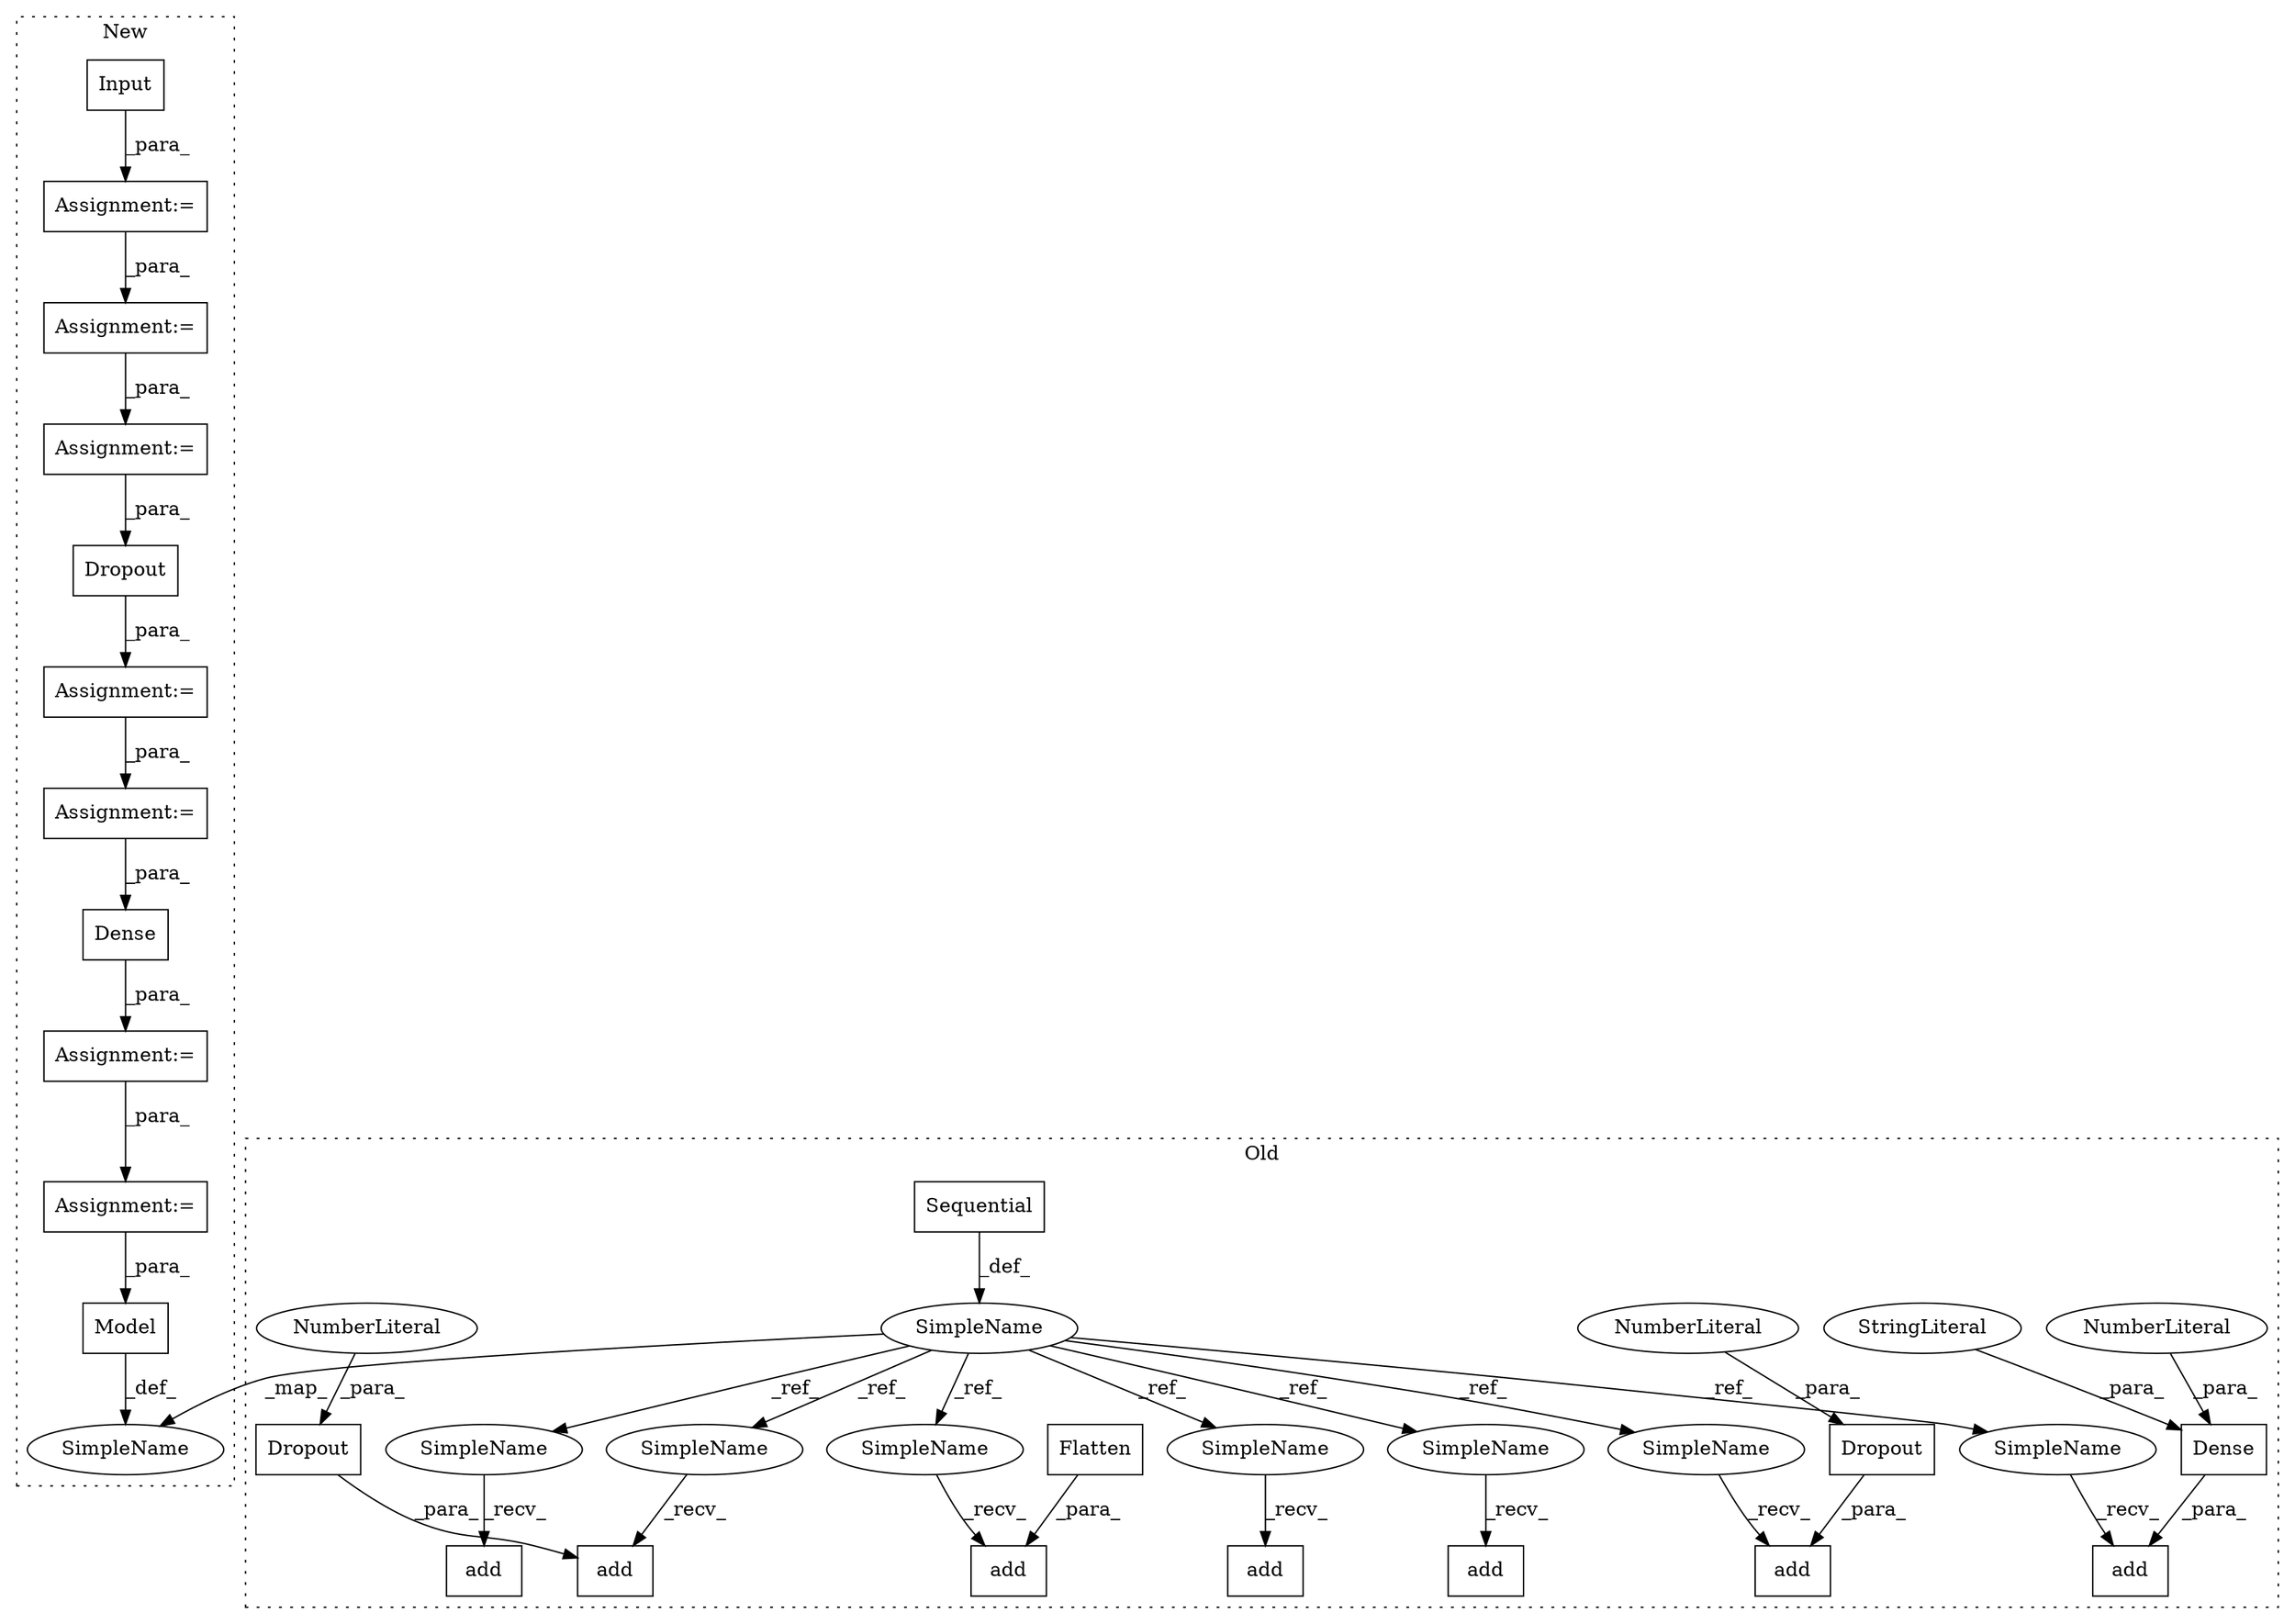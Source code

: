 digraph G {
subgraph cluster0 {
1 [label="Dropout" a="32" s="2056,2068" l="8,1" shape="box"];
6 [label="add" a="32" s="2052,2069" l="4,1" shape="box"];
7 [label="Sequential" a="32" s="1761" l="12" shape="box"];
8 [label="add" a="32" s="2108,2129" l="4,1" shape="box"];
12 [label="NumberLiteral" a="34" s="2064" l="4" shape="ellipse"];
13 [label="add" a="32" s="2142,2158" l="4,1" shape="box"];
14 [label="Dense" a="32" s="2112,2128" l="6,1" shape="box"];
15 [label="add" a="32" s="2171,2206" l="4,1" shape="box"];
17 [label="StringLiteral" a="45" s="2122" l="6" shape="ellipse"];
19 [label="SimpleName" a="42" s="1755" l="5" shape="ellipse"];
21 [label="add" a="32" s="2011,2039" l="4,1" shape="box"];
22 [label="NumberLiteral" a="34" s="2118" l="3" shape="ellipse"];
23 [label="add" a="32" s="2082,2095" l="4,1" shape="box"];
24 [label="Flatten" a="32" s="2086" l="9" shape="box"];
25 [label="add" a="32" s="1953,1998" l="4,1" shape="box"];
28 [label="Dropout" a="32" s="2146,2157" l="8,1" shape="box"];
29 [label="NumberLiteral" a="34" s="2154" l="3" shape="ellipse"];
30 [label="SimpleName" a="42" s="2102" l="5" shape="ellipse"];
31 [label="SimpleName" a="42" s="2076" l="5" shape="ellipse"];
32 [label="SimpleName" a="42" s="1947" l="5" shape="ellipse"];
33 [label="SimpleName" a="42" s="2165" l="5" shape="ellipse"];
34 [label="SimpleName" a="42" s="2136" l="5" shape="ellipse"];
35 [label="SimpleName" a="42" s="2046" l="5" shape="ellipse"];
36 [label="SimpleName" a="42" s="2005" l="5" shape="ellipse"];
label = "Old";
style="dotted";
}
subgraph cluster1 {
2 [label="Input" a="32" s="2018,2040" l="6,1" shape="box"];
3 [label="Assignment:=" a="7" s="2372" l="1" shape="box"];
4 [label="Assignment:=" a="7" s="2235" l="1" shape="box"];
5 [label="Assignment:=" a="7" s="2288" l="1" shape="box"];
9 [label="Assignment:=" a="7" s="2538" l="1" shape="box"];
10 [label="Dense" a="32" s="2457,2476" l="6,1" shape="box"];
11 [label="Dropout" a="32" s="2373,2394" l="8,1" shape="box"];
16 [label="Assignment:=" a="7" s="2017" l="1" shape="box"];
18 [label="Model" a="32" s="2571,2603" l="6,1" shape="box"];
20 [label="SimpleName" a="42" s="2565" l="5" shape="ellipse"];
26 [label="Assignment:=" a="7" s="2414" l="1" shape="box"];
27 [label="Assignment:=" a="7" s="2496" l="1" shape="box"];
label = "New";
style="dotted";
}
1 -> 6 [label="_para_"];
2 -> 16 [label="_para_"];
3 -> 26 [label="_para_"];
4 -> 5 [label="_para_"];
5 -> 11 [label="_para_"];
7 -> 19 [label="_def_"];
9 -> 18 [label="_para_"];
10 -> 27 [label="_para_"];
11 -> 3 [label="_para_"];
12 -> 1 [label="_para_"];
14 -> 8 [label="_para_"];
16 -> 4 [label="_para_"];
17 -> 14 [label="_para_"];
18 -> 20 [label="_def_"];
19 -> 34 [label="_ref_"];
19 -> 30 [label="_ref_"];
19 -> 32 [label="_ref_"];
19 -> 33 [label="_ref_"];
19 -> 35 [label="_ref_"];
19 -> 20 [label="_map_"];
19 -> 31 [label="_ref_"];
19 -> 36 [label="_ref_"];
22 -> 14 [label="_para_"];
24 -> 23 [label="_para_"];
26 -> 10 [label="_para_"];
27 -> 9 [label="_para_"];
28 -> 13 [label="_para_"];
29 -> 28 [label="_para_"];
30 -> 8 [label="_recv_"];
31 -> 23 [label="_recv_"];
32 -> 25 [label="_recv_"];
33 -> 15 [label="_recv_"];
34 -> 13 [label="_recv_"];
35 -> 6 [label="_recv_"];
36 -> 21 [label="_recv_"];
}